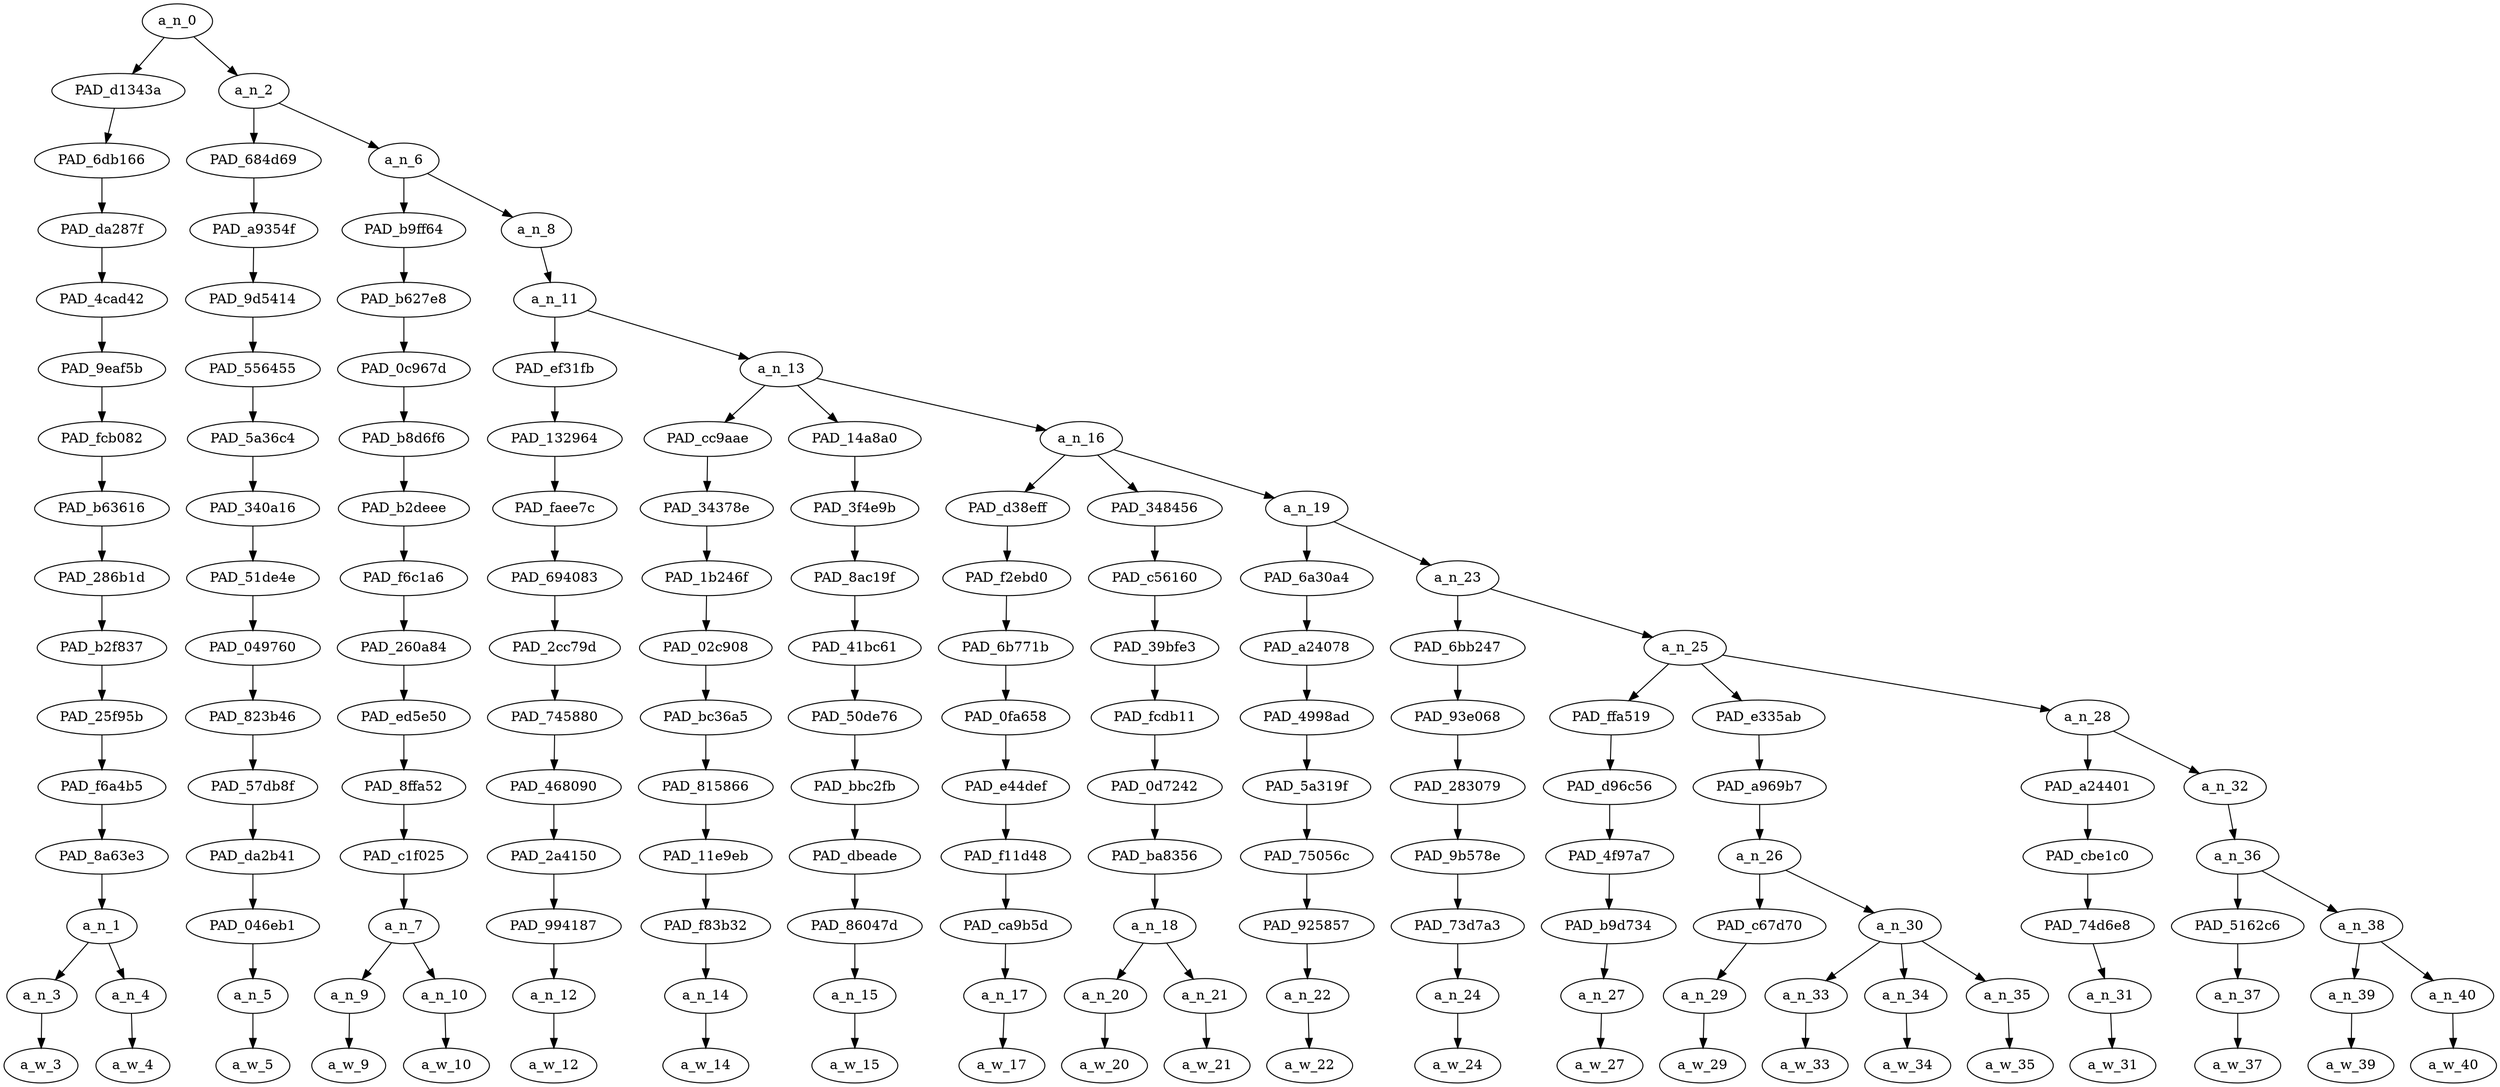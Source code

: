 strict digraph "" {
	a_n_0	[div_dir=1,
		index=0,
		level=15,
		pos="1.9802517361111112,15!",
		text_span="[0, 1, 2, 3, 4, 5, 6, 7, 8, 9, 10, 11, 12, 13, 14, 15, 16, 17, 18, 19, 20, 21]",
		value=1.00000001];
	PAD_d1343a	[div_dir=1,
		index=0,
		level=14,
		pos="0.5,14!",
		text_span="[0, 1]",
		value=0.10157838];
	a_n_0 -> PAD_d1343a;
	a_n_2	[div_dir=1,
		index=1,
		level=14,
		pos="3.4605034722222223,14!",
		text_span="[2, 3, 4, 5, 6, 7, 8, 9, 10, 11, 12, 13, 14, 15, 16, 17, 18, 19, 20, 21]",
		value=0.89743624];
	a_n_0 -> a_n_2;
	PAD_6db166	[div_dir=1,
		index=0,
		level=13,
		pos="0.5,13!",
		text_span="[0, 1]",
		value=0.10157838];
	PAD_d1343a -> PAD_6db166;
	PAD_da287f	[div_dir=1,
		index=0,
		level=12,
		pos="0.5,12!",
		text_span="[0, 1]",
		value=0.10157838];
	PAD_6db166 -> PAD_da287f;
	PAD_4cad42	[div_dir=1,
		index=0,
		level=11,
		pos="0.5,11!",
		text_span="[0, 1]",
		value=0.10157838];
	PAD_da287f -> PAD_4cad42;
	PAD_9eaf5b	[div_dir=1,
		index=0,
		level=10,
		pos="0.5,10!",
		text_span="[0, 1]",
		value=0.10157838];
	PAD_4cad42 -> PAD_9eaf5b;
	PAD_fcb082	[div_dir=1,
		index=0,
		level=9,
		pos="0.5,9!",
		text_span="[0, 1]",
		value=0.10157838];
	PAD_9eaf5b -> PAD_fcb082;
	PAD_b63616	[div_dir=1,
		index=0,
		level=8,
		pos="0.5,8!",
		text_span="[0, 1]",
		value=0.10157838];
	PAD_fcb082 -> PAD_b63616;
	PAD_286b1d	[div_dir=1,
		index=0,
		level=7,
		pos="0.5,7!",
		text_span="[0, 1]",
		value=0.10157838];
	PAD_b63616 -> PAD_286b1d;
	PAD_b2f837	[div_dir=1,
		index=0,
		level=6,
		pos="0.5,6!",
		text_span="[0, 1]",
		value=0.10157838];
	PAD_286b1d -> PAD_b2f837;
	PAD_25f95b	[div_dir=1,
		index=0,
		level=5,
		pos="0.5,5!",
		text_span="[0, 1]",
		value=0.10157838];
	PAD_b2f837 -> PAD_25f95b;
	PAD_f6a4b5	[div_dir=1,
		index=0,
		level=4,
		pos="0.5,4!",
		text_span="[0, 1]",
		value=0.10157838];
	PAD_25f95b -> PAD_f6a4b5;
	PAD_8a63e3	[div_dir=1,
		index=0,
		level=3,
		pos="0.5,3!",
		text_span="[0, 1]",
		value=0.10157838];
	PAD_f6a4b5 -> PAD_8a63e3;
	a_n_1	[div_dir=1,
		index=0,
		level=2,
		pos="0.5,2!",
		text_span="[0, 1]",
		value=0.10157838];
	PAD_8a63e3 -> a_n_1;
	a_n_3	[div_dir=1,
		index=0,
		level=1,
		pos="0.0,1!",
		text_span="[0]",
		value=0.04893653];
	a_n_1 -> a_n_3;
	a_n_4	[div_dir=1,
		index=1,
		level=1,
		pos="1.0,1!",
		text_span="[1]",
		value=0.05232049];
	a_n_1 -> a_n_4;
	a_w_3	[div_dir=0,
		index=0,
		level=0,
		pos="0,0!",
		text_span="[0]",
		value=kim];
	a_n_3 -> a_w_3;
	a_w_4	[div_dir=0,
		index=1,
		level=0,
		pos="1,0!",
		text_span="[1]",
		value=cannon];
	a_n_4 -> a_w_4;
	PAD_684d69	[div_dir=1,
		index=1,
		level=13,
		pos="2.0,13!",
		text_span="[2]",
		value=0.09487085];
	a_n_2 -> PAD_684d69;
	a_n_6	[div_dir=1,
		index=2,
		level=13,
		pos="4.921006944444445,13!",
		text_span="[3, 4, 5, 6, 7, 8, 9, 10, 11, 12, 13, 14, 15, 16, 17, 18, 19, 20, 21]",
		value=0.80163330];
	a_n_2 -> a_n_6;
	PAD_a9354f	[div_dir=1,
		index=1,
		level=12,
		pos="2.0,12!",
		text_span="[2]",
		value=0.09487085];
	PAD_684d69 -> PAD_a9354f;
	PAD_9d5414	[div_dir=1,
		index=1,
		level=11,
		pos="2.0,11!",
		text_span="[2]",
		value=0.09487085];
	PAD_a9354f -> PAD_9d5414;
	PAD_556455	[div_dir=1,
		index=1,
		level=10,
		pos="2.0,10!",
		text_span="[2]",
		value=0.09487085];
	PAD_9d5414 -> PAD_556455;
	PAD_5a36c4	[div_dir=1,
		index=1,
		level=9,
		pos="2.0,9!",
		text_span="[2]",
		value=0.09487085];
	PAD_556455 -> PAD_5a36c4;
	PAD_340a16	[div_dir=1,
		index=1,
		level=8,
		pos="2.0,8!",
		text_span="[2]",
		value=0.09487085];
	PAD_5a36c4 -> PAD_340a16;
	PAD_51de4e	[div_dir=1,
		index=1,
		level=7,
		pos="2.0,7!",
		text_span="[2]",
		value=0.09487085];
	PAD_340a16 -> PAD_51de4e;
	PAD_049760	[div_dir=1,
		index=1,
		level=6,
		pos="2.0,6!",
		text_span="[2]",
		value=0.09487085];
	PAD_51de4e -> PAD_049760;
	PAD_823b46	[div_dir=1,
		index=1,
		level=5,
		pos="2.0,5!",
		text_span="[2]",
		value=0.09487085];
	PAD_049760 -> PAD_823b46;
	PAD_57db8f	[div_dir=1,
		index=1,
		level=4,
		pos="2.0,4!",
		text_span="[2]",
		value=0.09487085];
	PAD_823b46 -> PAD_57db8f;
	PAD_da2b41	[div_dir=1,
		index=1,
		level=3,
		pos="2.0,3!",
		text_span="[2]",
		value=0.09487085];
	PAD_57db8f -> PAD_da2b41;
	PAD_046eb1	[div_dir=1,
		index=1,
		level=2,
		pos="2.0,2!",
		text_span="[2]",
		value=0.09487085];
	PAD_da2b41 -> PAD_046eb1;
	a_n_5	[div_dir=1,
		index=2,
		level=1,
		pos="2.0,1!",
		text_span="[2]",
		value=0.09487085];
	PAD_046eb1 -> a_n_5;
	a_w_5	[div_dir=0,
		index=2,
		level=0,
		pos="2,0!",
		text_span="[2]",
		value=sucks];
	a_n_5 -> a_w_5;
	PAD_b9ff64	[div_dir=1,
		index=2,
		level=12,
		pos="3.5,12!",
		text_span="[3, 4]",
		value=0.27628462];
	a_n_6 -> PAD_b9ff64;
	a_n_8	[div_dir=1,
		index=3,
		level=12,
		pos="6.342013888888889,12!",
		text_span="[5, 6, 7, 8, 9, 10, 11, 12, 13, 14, 15, 16, 17, 18, 19, 20, 21]",
		value=0.52452912];
	a_n_6 -> a_n_8;
	PAD_b627e8	[div_dir=1,
		index=2,
		level=11,
		pos="3.5,11!",
		text_span="[3, 4]",
		value=0.27628462];
	PAD_b9ff64 -> PAD_b627e8;
	PAD_0c967d	[div_dir=1,
		index=2,
		level=10,
		pos="3.5,10!",
		text_span="[3, 4]",
		value=0.27628462];
	PAD_b627e8 -> PAD_0c967d;
	PAD_b8d6f6	[div_dir=1,
		index=2,
		level=9,
		pos="3.5,9!",
		text_span="[3, 4]",
		value=0.27628462];
	PAD_0c967d -> PAD_b8d6f6;
	PAD_b2deee	[div_dir=1,
		index=2,
		level=8,
		pos="3.5,8!",
		text_span="[3, 4]",
		value=0.27628462];
	PAD_b8d6f6 -> PAD_b2deee;
	PAD_f6c1a6	[div_dir=1,
		index=2,
		level=7,
		pos="3.5,7!",
		text_span="[3, 4]",
		value=0.27628462];
	PAD_b2deee -> PAD_f6c1a6;
	PAD_260a84	[div_dir=1,
		index=2,
		level=6,
		pos="3.5,6!",
		text_span="[3, 4]",
		value=0.27628462];
	PAD_f6c1a6 -> PAD_260a84;
	PAD_ed5e50	[div_dir=1,
		index=2,
		level=5,
		pos="3.5,5!",
		text_span="[3, 4]",
		value=0.27628462];
	PAD_260a84 -> PAD_ed5e50;
	PAD_8ffa52	[div_dir=1,
		index=2,
		level=4,
		pos="3.5,4!",
		text_span="[3, 4]",
		value=0.27628462];
	PAD_ed5e50 -> PAD_8ffa52;
	PAD_c1f025	[div_dir=1,
		index=2,
		level=3,
		pos="3.5,3!",
		text_span="[3, 4]",
		value=0.27628462];
	PAD_8ffa52 -> PAD_c1f025;
	a_n_7	[div_dir=1,
		index=2,
		level=2,
		pos="3.5,2!",
		text_span="[3, 4]",
		value=0.27628462];
	PAD_c1f025 -> a_n_7;
	a_n_9	[div_dir=1,
		index=3,
		level=1,
		pos="3.0,1!",
		text_span="[3]",
		value=0.20741255];
	a_n_7 -> a_n_9;
	a_n_10	[div_dir=1,
		index=4,
		level=1,
		pos="4.0,1!",
		text_span="[4]",
		value=0.06748606];
	a_n_7 -> a_n_10;
	a_w_9	[div_dir=0,
		index=3,
		level=0,
		pos="3,0!",
		text_span="[3]",
		value=nigger];
	a_n_9 -> a_w_9;
	a_w_10	[div_dir=0,
		index=4,
		level=0,
		pos="4,0!",
		text_span="[4]",
		value=dick];
	a_n_10 -> a_w_10;
	a_n_11	[div_dir=1,
		index=3,
		level=11,
		pos="6.342013888888889,11!",
		text_span="[5, 6, 7, 8, 9, 10, 11, 12, 13, 14, 15, 16, 17, 18, 19, 20, 21]",
		value=0.52423893];
	a_n_8 -> a_n_11;
	PAD_ef31fb	[div_dir=1,
		index=3,
		level=10,
		pos="5.0,10!",
		text_span="[5]",
		value=0.03382568];
	a_n_11 -> PAD_ef31fb;
	a_n_13	[div_dir=1,
		index=4,
		level=10,
		pos="7.684027777777779,10!",
		text_span="[6, 7, 8, 9, 10, 11, 12, 13, 14, 15, 16, 17, 18, 19, 20, 21]",
		value=0.49012305];
	a_n_11 -> a_n_13;
	PAD_132964	[div_dir=1,
		index=3,
		level=9,
		pos="5.0,9!",
		text_span="[5]",
		value=0.03382568];
	PAD_ef31fb -> PAD_132964;
	PAD_faee7c	[div_dir=1,
		index=3,
		level=8,
		pos="5.0,8!",
		text_span="[5]",
		value=0.03382568];
	PAD_132964 -> PAD_faee7c;
	PAD_694083	[div_dir=1,
		index=3,
		level=7,
		pos="5.0,7!",
		text_span="[5]",
		value=0.03382568];
	PAD_faee7c -> PAD_694083;
	PAD_2cc79d	[div_dir=1,
		index=3,
		level=6,
		pos="5.0,6!",
		text_span="[5]",
		value=0.03382568];
	PAD_694083 -> PAD_2cc79d;
	PAD_745880	[div_dir=1,
		index=3,
		level=5,
		pos="5.0,5!",
		text_span="[5]",
		value=0.03382568];
	PAD_2cc79d -> PAD_745880;
	PAD_468090	[div_dir=1,
		index=3,
		level=4,
		pos="5.0,4!",
		text_span="[5]",
		value=0.03382568];
	PAD_745880 -> PAD_468090;
	PAD_2a4150	[div_dir=1,
		index=3,
		level=3,
		pos="5.0,3!",
		text_span="[5]",
		value=0.03382568];
	PAD_468090 -> PAD_2a4150;
	PAD_994187	[div_dir=1,
		index=3,
		level=2,
		pos="5.0,2!",
		text_span="[5]",
		value=0.03382568];
	PAD_2a4150 -> PAD_994187;
	a_n_12	[div_dir=1,
		index=5,
		level=1,
		pos="5.0,1!",
		text_span="[5]",
		value=0.03382568];
	PAD_994187 -> a_n_12;
	a_w_12	[div_dir=0,
		index=5,
		level=0,
		pos="5,0!",
		text_span="[5]",
		value=he];
	a_n_12 -> a_w_12;
	PAD_cc9aae	[div_dir=1,
		index=4,
		level=9,
		pos="6.0,9!",
		text_span="[6]",
		value=0.02701058];
	a_n_13 -> PAD_cc9aae;
	PAD_14a8a0	[div_dir=-1,
		index=5,
		level=9,
		pos="7.0,9!",
		text_span="[7]",
		value=0.02430421];
	a_n_13 -> PAD_14a8a0;
	a_n_16	[div_dir=1,
		index=6,
		level=9,
		pos="10.052083333333334,9!",
		text_span="[8, 9, 10, 11, 12, 13, 14, 15, 16, 17, 18, 19, 20, 21]",
		value=0.43854283];
	a_n_13 -> a_n_16;
	PAD_34378e	[div_dir=1,
		index=4,
		level=8,
		pos="6.0,8!",
		text_span="[6]",
		value=0.02701058];
	PAD_cc9aae -> PAD_34378e;
	PAD_1b246f	[div_dir=1,
		index=4,
		level=7,
		pos="6.0,7!",
		text_span="[6]",
		value=0.02701058];
	PAD_34378e -> PAD_1b246f;
	PAD_02c908	[div_dir=1,
		index=4,
		level=6,
		pos="6.0,6!",
		text_span="[6]",
		value=0.02701058];
	PAD_1b246f -> PAD_02c908;
	PAD_bc36a5	[div_dir=1,
		index=4,
		level=5,
		pos="6.0,5!",
		text_span="[6]",
		value=0.02701058];
	PAD_02c908 -> PAD_bc36a5;
	PAD_815866	[div_dir=1,
		index=4,
		level=4,
		pos="6.0,4!",
		text_span="[6]",
		value=0.02701058];
	PAD_bc36a5 -> PAD_815866;
	PAD_11e9eb	[div_dir=1,
		index=4,
		level=3,
		pos="6.0,3!",
		text_span="[6]",
		value=0.02701058];
	PAD_815866 -> PAD_11e9eb;
	PAD_f83b32	[div_dir=1,
		index=4,
		level=2,
		pos="6.0,2!",
		text_span="[6]",
		value=0.02701058];
	PAD_11e9eb -> PAD_f83b32;
	a_n_14	[div_dir=1,
		index=6,
		level=1,
		pos="6.0,1!",
		text_span="[6]",
		value=0.02701058];
	PAD_f83b32 -> a_n_14;
	a_w_14	[div_dir=0,
		index=6,
		level=0,
		pos="6,0!",
		text_span="[6]",
		value=can];
	a_n_14 -> a_w_14;
	PAD_3f4e9b	[div_dir=-1,
		index=5,
		level=8,
		pos="7.0,8!",
		text_span="[7]",
		value=0.02430421];
	PAD_14a8a0 -> PAD_3f4e9b;
	PAD_8ac19f	[div_dir=-1,
		index=5,
		level=7,
		pos="7.0,7!",
		text_span="[7]",
		value=0.02430421];
	PAD_3f4e9b -> PAD_8ac19f;
	PAD_41bc61	[div_dir=-1,
		index=5,
		level=6,
		pos="7.0,6!",
		text_span="[7]",
		value=0.02430421];
	PAD_8ac19f -> PAD_41bc61;
	PAD_50de76	[div_dir=-1,
		index=5,
		level=5,
		pos="7.0,5!",
		text_span="[7]",
		value=0.02430421];
	PAD_41bc61 -> PAD_50de76;
	PAD_bbc2fb	[div_dir=-1,
		index=5,
		level=4,
		pos="7.0,4!",
		text_span="[7]",
		value=0.02430421];
	PAD_50de76 -> PAD_bbc2fb;
	PAD_dbeade	[div_dir=-1,
		index=5,
		level=3,
		pos="7.0,3!",
		text_span="[7]",
		value=0.02430421];
	PAD_bbc2fb -> PAD_dbeade;
	PAD_86047d	[div_dir=-1,
		index=5,
		level=2,
		pos="7.0,2!",
		text_span="[7]",
		value=0.02430421];
	PAD_dbeade -> PAD_86047d;
	a_n_15	[div_dir=-1,
		index=7,
		level=1,
		pos="7.0,1!",
		text_span="[7]",
		value=0.02430421];
	PAD_86047d -> a_n_15;
	a_w_15	[div_dir=0,
		index=7,
		level=0,
		pos="7,0!",
		text_span="[7]",
		value=not];
	a_n_15 -> a_w_15;
	PAD_d38eff	[div_dir=1,
		index=6,
		level=8,
		pos="8.0,8!",
		text_span="[8]",
		value=0.03173214];
	a_n_16 -> PAD_d38eff;
	PAD_348456	[div_dir=1,
		index=7,
		level=8,
		pos="9.5,8!",
		text_span="[9, 10]",
		value=0.06039148];
	a_n_16 -> PAD_348456;
	a_n_19	[div_dir=1,
		index=8,
		level=8,
		pos="12.65625,8!",
		text_span="[11, 12, 13, 14, 15, 16, 17, 18, 19, 20, 21]",
		value=0.34615563];
	a_n_16 -> a_n_19;
	PAD_f2ebd0	[div_dir=1,
		index=6,
		level=7,
		pos="8.0,7!",
		text_span="[8]",
		value=0.03173214];
	PAD_d38eff -> PAD_f2ebd0;
	PAD_6b771b	[div_dir=1,
		index=6,
		level=6,
		pos="8.0,6!",
		text_span="[8]",
		value=0.03173214];
	PAD_f2ebd0 -> PAD_6b771b;
	PAD_0fa658	[div_dir=1,
		index=6,
		level=5,
		pos="8.0,5!",
		text_span="[8]",
		value=0.03173214];
	PAD_6b771b -> PAD_0fa658;
	PAD_e44def	[div_dir=1,
		index=6,
		level=4,
		pos="8.0,4!",
		text_span="[8]",
		value=0.03173214];
	PAD_0fa658 -> PAD_e44def;
	PAD_f11d48	[div_dir=1,
		index=6,
		level=3,
		pos="8.0,3!",
		text_span="[8]",
		value=0.03173214];
	PAD_e44def -> PAD_f11d48;
	PAD_ca9b5d	[div_dir=1,
		index=6,
		level=2,
		pos="8.0,2!",
		text_span="[8]",
		value=0.03173214];
	PAD_f11d48 -> PAD_ca9b5d;
	a_n_17	[div_dir=1,
		index=8,
		level=1,
		pos="8.0,1!",
		text_span="[8]",
		value=0.03173214];
	PAD_ca9b5d -> a_n_17;
	a_w_17	[div_dir=0,
		index=8,
		level=0,
		pos="8,0!",
		text_span="[8]",
		value=keep];
	a_n_17 -> a_w_17;
	PAD_c56160	[div_dir=1,
		index=7,
		level=7,
		pos="9.5,7!",
		text_span="[9, 10]",
		value=0.06039148];
	PAD_348456 -> PAD_c56160;
	PAD_39bfe3	[div_dir=1,
		index=7,
		level=6,
		pos="9.5,6!",
		text_span="[9, 10]",
		value=0.06039148];
	PAD_c56160 -> PAD_39bfe3;
	PAD_fcdb11	[div_dir=1,
		index=7,
		level=5,
		pos="9.5,5!",
		text_span="[9, 10]",
		value=0.06039148];
	PAD_39bfe3 -> PAD_fcdb11;
	PAD_0d7242	[div_dir=1,
		index=7,
		level=4,
		pos="9.5,4!",
		text_span="[9, 10]",
		value=0.06039148];
	PAD_fcdb11 -> PAD_0d7242;
	PAD_ba8356	[div_dir=1,
		index=7,
		level=3,
		pos="9.5,3!",
		text_span="[9, 10]",
		value=0.06039148];
	PAD_0d7242 -> PAD_ba8356;
	a_n_18	[div_dir=1,
		index=7,
		level=2,
		pos="9.5,2!",
		text_span="[9, 10]",
		value=0.06039148];
	PAD_ba8356 -> a_n_18;
	a_n_20	[div_dir=1,
		index=9,
		level=1,
		pos="9.0,1!",
		text_span="[9]",
		value=0.02416752];
	a_n_18 -> a_n_20;
	a_n_21	[div_dir=1,
		index=10,
		level=1,
		pos="10.0,1!",
		text_span="[10]",
		value=0.03607365];
	a_n_18 -> a_n_21;
	a_w_20	[div_dir=0,
		index=9,
		level=0,
		pos="9,0!",
		text_span="[9]",
		value=a];
	a_n_20 -> a_w_20;
	a_w_21	[div_dir=0,
		index=10,
		level=0,
		pos="10,0!",
		text_span="[10]",
		value=woman];
	a_n_21 -> a_w_21;
	PAD_6a30a4	[div_dir=1,
		index=8,
		level=7,
		pos="11.0,7!",
		text_span="[11]",
		value=0.02649427];
	a_n_19 -> PAD_6a30a4;
	a_n_23	[div_dir=1,
		index=9,
		level=7,
		pos="14.3125,7!",
		text_span="[12, 13, 14, 15, 16, 17, 18, 19, 20, 21]",
		value=0.31951110];
	a_n_19 -> a_n_23;
	PAD_a24078	[div_dir=1,
		index=8,
		level=6,
		pos="11.0,6!",
		text_span="[11]",
		value=0.02649427];
	PAD_6a30a4 -> PAD_a24078;
	PAD_4998ad	[div_dir=1,
		index=8,
		level=5,
		pos="11.0,5!",
		text_span="[11]",
		value=0.02649427];
	PAD_a24078 -> PAD_4998ad;
	PAD_5a319f	[div_dir=1,
		index=8,
		level=4,
		pos="11.0,4!",
		text_span="[11]",
		value=0.02649427];
	PAD_4998ad -> PAD_5a319f;
	PAD_75056c	[div_dir=1,
		index=8,
		level=3,
		pos="11.0,3!",
		text_span="[11]",
		value=0.02649427];
	PAD_5a319f -> PAD_75056c;
	PAD_925857	[div_dir=1,
		index=8,
		level=2,
		pos="11.0,2!",
		text_span="[11]",
		value=0.02649427];
	PAD_75056c -> PAD_925857;
	a_n_22	[div_dir=1,
		index=11,
		level=1,
		pos="11.0,1!",
		text_span="[11]",
		value=0.02649427];
	PAD_925857 -> a_n_22;
	a_w_22	[div_dir=0,
		index=11,
		level=0,
		pos="11,0!",
		text_span="[11]",
		value=because];
	a_n_22 -> a_w_22;
	PAD_6bb247	[div_dir=1,
		index=9,
		level=6,
		pos="12.0,6!",
		text_span="[12]",
		value=0.02609266];
	a_n_23 -> PAD_6bb247;
	a_n_25	[div_dir=1,
		index=10,
		level=6,
		pos="16.625,6!",
		text_span="[13, 14, 15, 16, 17, 18, 19, 20, 21]",
		value=0.29329264];
	a_n_23 -> a_n_25;
	PAD_93e068	[div_dir=1,
		index=9,
		level=5,
		pos="12.0,5!",
		text_span="[12]",
		value=0.02609266];
	PAD_6bb247 -> PAD_93e068;
	PAD_283079	[div_dir=1,
		index=9,
		level=4,
		pos="12.0,4!",
		text_span="[12]",
		value=0.02609266];
	PAD_93e068 -> PAD_283079;
	PAD_9b578e	[div_dir=1,
		index=9,
		level=3,
		pos="12.0,3!",
		text_span="[12]",
		value=0.02609266];
	PAD_283079 -> PAD_9b578e;
	PAD_73d7a3	[div_dir=1,
		index=9,
		level=2,
		pos="12.0,2!",
		text_span="[12]",
		value=0.02609266];
	PAD_9b578e -> PAD_73d7a3;
	a_n_24	[div_dir=1,
		index=12,
		level=1,
		pos="12.0,1!",
		text_span="[12]",
		value=0.02609266];
	PAD_73d7a3 -> a_n_24;
	a_w_24	[div_dir=0,
		index=12,
		level=0,
		pos="12,0!",
		text_span="[12]",
		value=he1];
	a_n_24 -> a_w_24;
	PAD_ffa519	[div_dir=-1,
		index=11,
		level=5,
		pos="17.0,5!",
		text_span="[17]",
		value=0.03154080];
	a_n_25 -> PAD_ffa519;
	PAD_e335ab	[div_dir=1,
		index=10,
		level=5,
		pos="14.0,5!",
		text_span="[13, 14, 15, 16]",
		value=0.13874014];
	a_n_25 -> PAD_e335ab;
	a_n_28	[div_dir=-1,
		index=12,
		level=5,
		pos="18.875,5!",
		text_span="[18, 19, 20, 21]",
		value=0.12292571];
	a_n_25 -> a_n_28;
	PAD_d96c56	[div_dir=-1,
		index=11,
		level=4,
		pos="17.0,4!",
		text_span="[17]",
		value=0.03154080];
	PAD_ffa519 -> PAD_d96c56;
	PAD_4f97a7	[div_dir=-1,
		index=11,
		level=3,
		pos="17.0,3!",
		text_span="[17]",
		value=0.03154080];
	PAD_d96c56 -> PAD_4f97a7;
	PAD_b9d734	[div_dir=-1,
		index=12,
		level=2,
		pos="17.0,2!",
		text_span="[17]",
		value=0.03154080];
	PAD_4f97a7 -> PAD_b9d734;
	a_n_27	[div_dir=-1,
		index=17,
		level=1,
		pos="17.0,1!",
		text_span="[17]",
		value=0.03154080];
	PAD_b9d734 -> a_n_27;
	a_w_27	[div_dir=0,
		index=17,
		level=0,
		pos="17,0!",
		text_span="[17]",
		value=and];
	a_n_27 -> a_w_27;
	PAD_a969b7	[div_dir=1,
		index=10,
		level=4,
		pos="14.0,4!",
		text_span="[13, 14, 15, 16]",
		value=0.13874014];
	PAD_e335ab -> PAD_a969b7;
	a_n_26	[div_dir=1,
		index=10,
		level=3,
		pos="14.0,3!",
		text_span="[13, 14, 15, 16]",
		value=0.13874014];
	PAD_a969b7 -> a_n_26;
	PAD_c67d70	[div_dir=1,
		index=10,
		level=2,
		pos="13.0,2!",
		text_span="[13]",
		value=0.02916838];
	a_n_26 -> PAD_c67d70;
	a_n_30	[div_dir=1,
		index=11,
		level=2,
		pos="15.0,2!",
		text_span="[14, 15, 16]",
		value=0.10941732];
	a_n_26 -> a_n_30;
	a_n_29	[div_dir=1,
		index=13,
		level=1,
		pos="13.0,1!",
		text_span="[13]",
		value=0.02916838];
	PAD_c67d70 -> a_n_29;
	a_w_29	[div_dir=0,
		index=13,
		level=0,
		pos="13,0!",
		text_span="[13]",
		value=has];
	a_n_29 -> a_w_29;
	a_n_33	[div_dir=1,
		index=14,
		level=1,
		pos="14.0,1!",
		text_span="[14]",
		value=0.02593855];
	a_n_30 -> a_n_33;
	a_n_34	[div_dir=1,
		index=15,
		level=1,
		pos="15.0,1!",
		text_span="[15]",
		value=0.03917611];
	a_n_30 -> a_n_34;
	a_n_35	[div_dir=1,
		index=16,
		level=1,
		pos="16.0,1!",
		text_span="[16]",
		value=0.04414344];
	a_n_30 -> a_n_35;
	a_w_33	[div_dir=0,
		index=14,
		level=0,
		pos="14,0!",
		text_span="[14]",
		value=a1];
	a_n_33 -> a_w_33;
	a_w_34	[div_dir=0,
		index=15,
		level=0,
		pos="15,0!",
		text_span="[15]",
		value=tiny];
	a_n_34 -> a_w_34;
	a_w_35	[div_dir=0,
		index=16,
		level=0,
		pos="16,0!",
		text_span="[16]",
		value=dick1];
	a_n_35 -> a_w_35;
	PAD_a24401	[div_dir=1,
		index=12,
		level=4,
		pos="18.0,4!",
		text_span="[18]",
		value=0.03209082];
	a_n_28 -> PAD_a24401;
	a_n_32	[div_dir=-1,
		index=13,
		level=4,
		pos="19.75,4!",
		text_span="[19, 20, 21]",
		value=0.09082716];
	a_n_28 -> a_n_32;
	PAD_cbe1c0	[div_dir=1,
		index=12,
		level=3,
		pos="18.0,3!",
		text_span="[18]",
		value=0.03209082];
	PAD_a24401 -> PAD_cbe1c0;
	PAD_74d6e8	[div_dir=1,
		index=13,
		level=2,
		pos="18.0,2!",
		text_span="[18]",
		value=0.03209082];
	PAD_cbe1c0 -> PAD_74d6e8;
	a_n_31	[div_dir=1,
		index=18,
		level=1,
		pos="18.0,1!",
		text_span="[18]",
		value=0.03209082];
	PAD_74d6e8 -> a_n_31;
	a_w_31	[div_dir=0,
		index=18,
		level=0,
		pos="18,0!",
		text_span="[18]",
		value=thinks];
	a_n_31 -> a_w_31;
	a_n_36	[div_dir=-1,
		index=13,
		level=3,
		pos="19.75,3!",
		text_span="[19, 20, 21]",
		value=0.09076219];
	a_n_32 -> a_n_36;
	PAD_5162c6	[div_dir=1,
		index=14,
		level=2,
		pos="19.0,2!",
		text_span="[19]",
		value=0.02601201];
	a_n_36 -> PAD_5162c6;
	a_n_38	[div_dir=-1,
		index=15,
		level=2,
		pos="20.5,2!",
		text_span="[20, 21]",
		value=0.06468522];
	a_n_36 -> a_n_38;
	a_n_37	[div_dir=1,
		index=19,
		level=1,
		pos="19.0,1!",
		text_span="[19]",
		value=0.02601201];
	PAD_5162c6 -> a_n_37;
	a_w_37	[div_dir=0,
		index=19,
		level=0,
		pos="19,0!",
		text_span="[19]",
		value=he2];
	a_n_37 -> a_w_37;
	a_n_39	[div_dir=-1,
		index=20,
		level=1,
		pos="20.0,1!",
		text_span="[20]",
		value=0.02933977];
	a_n_38 -> a_n_39;
	a_n_40	[div_dir=-1,
		index=21,
		level=1,
		pos="21.0,1!",
		text_span="[21]",
		value=0.03520924];
	a_n_38 -> a_n_40;
	a_w_39	[div_dir=0,
		index=20,
		level=0,
		pos="20,0!",
		text_span="[20]",
		value=is];
	a_n_39 -> a_w_39;
	a_w_40	[div_dir=0,
		index=21,
		level=0,
		pos="21,0!",
		text_span="[21]",
		value=smart];
	a_n_40 -> a_w_40;
}
